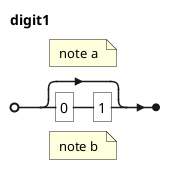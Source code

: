 {
  "sha1": "od8xf6dosabu9811beyrj7g3jk55b6x",
  "insertion": {
    "when": "2024-06-04T17:28:39.712Z",
    "url": "https://forum.plantuml.net/16694/ebnf-add-notes",
    "user": "plantuml@gmail.com"
  }
}
@startebnf
digit1 =  (* note a *) ["0", "1"] (* note b *);
@endebnf
